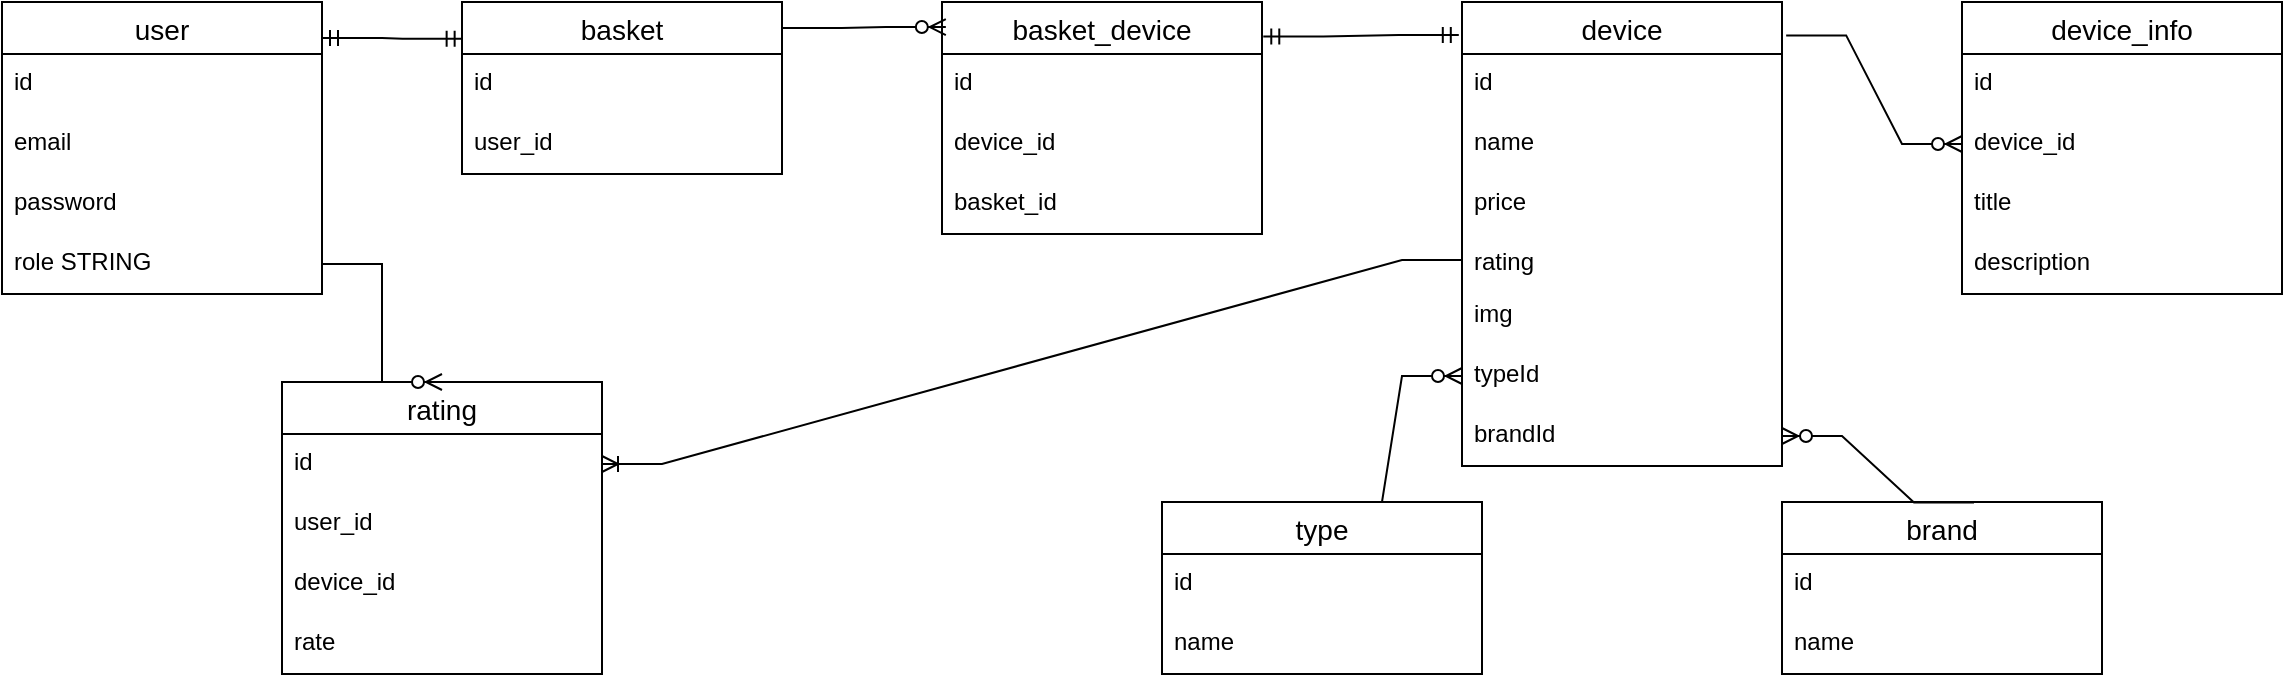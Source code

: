 <mxfile version="20.8.20" type="device"><diagram name="Page-1" id="gWEu8rIekzrBRehGkYMW"><mxGraphModel dx="978" dy="513" grid="1" gridSize="10" guides="1" tooltips="1" connect="1" arrows="1" fold="1" page="1" pageScale="1" pageWidth="850" pageHeight="1100" math="0" shadow="0"><root><mxCell id="0"/><mxCell id="1" parent="0"/><mxCell id="XuDNZmKSn5sQpsaaPIjv-1" value="user" style="swimlane;fontStyle=0;childLayout=stackLayout;horizontal=1;startSize=26;horizontalStack=0;resizeParent=1;resizeParentMax=0;resizeLast=0;collapsible=1;marginBottom=0;align=center;fontSize=14;" vertex="1" parent="1"><mxGeometry x="20" y="170" width="160" height="146" as="geometry"/></mxCell><mxCell id="XuDNZmKSn5sQpsaaPIjv-2" value="id" style="text;strokeColor=none;fillColor=none;spacingLeft=4;spacingRight=4;overflow=hidden;rotatable=0;points=[[0,0.5],[1,0.5]];portConstraint=eastwest;fontSize=12;" vertex="1" parent="XuDNZmKSn5sQpsaaPIjv-1"><mxGeometry y="26" width="160" height="30" as="geometry"/></mxCell><mxCell id="XuDNZmKSn5sQpsaaPIjv-3" value="email" style="text;strokeColor=none;fillColor=none;spacingLeft=4;spacingRight=4;overflow=hidden;rotatable=0;points=[[0,0.5],[1,0.5]];portConstraint=eastwest;fontSize=12;" vertex="1" parent="XuDNZmKSn5sQpsaaPIjv-1"><mxGeometry y="56" width="160" height="30" as="geometry"/></mxCell><mxCell id="XuDNZmKSn5sQpsaaPIjv-4" value="password" style="text;strokeColor=none;fillColor=none;spacingLeft=4;spacingRight=4;overflow=hidden;rotatable=0;points=[[0,0.5],[1,0.5]];portConstraint=eastwest;fontSize=12;" vertex="1" parent="XuDNZmKSn5sQpsaaPIjv-1"><mxGeometry y="86" width="160" height="30" as="geometry"/></mxCell><mxCell id="XuDNZmKSn5sQpsaaPIjv-5" value="role STRING" style="text;strokeColor=none;fillColor=none;spacingLeft=4;spacingRight=4;overflow=hidden;rotatable=0;points=[[0,0.5],[1,0.5]];portConstraint=eastwest;fontSize=12;" vertex="1" parent="XuDNZmKSn5sQpsaaPIjv-1"><mxGeometry y="116" width="160" height="30" as="geometry"/></mxCell><mxCell id="XuDNZmKSn5sQpsaaPIjv-6" value="basket" style="swimlane;fontStyle=0;childLayout=stackLayout;horizontal=1;startSize=26;horizontalStack=0;resizeParent=1;resizeParentMax=0;resizeLast=0;collapsible=1;marginBottom=0;align=center;fontSize=14;" vertex="1" parent="1"><mxGeometry x="250" y="170" width="160" height="86" as="geometry"/></mxCell><mxCell id="XuDNZmKSn5sQpsaaPIjv-7" value="id" style="text;strokeColor=none;fillColor=none;spacingLeft=4;spacingRight=4;overflow=hidden;rotatable=0;points=[[0,0.5],[1,0.5]];portConstraint=eastwest;fontSize=12;" vertex="1" parent="XuDNZmKSn5sQpsaaPIjv-6"><mxGeometry y="26" width="160" height="30" as="geometry"/></mxCell><mxCell id="XuDNZmKSn5sQpsaaPIjv-8" value="user_id" style="text;strokeColor=none;fillColor=none;spacingLeft=4;spacingRight=4;overflow=hidden;rotatable=0;points=[[0,0.5],[1,0.5]];portConstraint=eastwest;fontSize=12;" vertex="1" parent="XuDNZmKSn5sQpsaaPIjv-6"><mxGeometry y="56" width="160" height="30" as="geometry"/></mxCell><mxCell id="XuDNZmKSn5sQpsaaPIjv-11" value="" style="edgeStyle=entityRelationEdgeStyle;fontSize=12;html=1;endArrow=ERmandOne;startArrow=ERmandOne;rounded=0;exitX=1;exitY=0.123;exitDx=0;exitDy=0;exitPerimeter=0;entryX=0.002;entryY=0.213;entryDx=0;entryDy=0;entryPerimeter=0;" edge="1" parent="1" source="XuDNZmKSn5sQpsaaPIjv-1" target="XuDNZmKSn5sQpsaaPIjv-6"><mxGeometry width="100" height="100" relative="1" as="geometry"><mxPoint x="470" y="313" as="sourcePoint"/><mxPoint x="260" y="190" as="targetPoint"/></mxGeometry></mxCell><mxCell id="XuDNZmKSn5sQpsaaPIjv-12" value="device" style="swimlane;fontStyle=0;childLayout=stackLayout;horizontal=1;startSize=26;horizontalStack=0;resizeParent=1;resizeParentMax=0;resizeLast=0;collapsible=1;marginBottom=0;align=center;fontSize=14;" vertex="1" parent="1"><mxGeometry x="750" y="170" width="160" height="232" as="geometry"/></mxCell><mxCell id="XuDNZmKSn5sQpsaaPIjv-13" value="id" style="text;strokeColor=none;fillColor=none;spacingLeft=4;spacingRight=4;overflow=hidden;rotatable=0;points=[[0,0.5],[1,0.5]];portConstraint=eastwest;fontSize=12;" vertex="1" parent="XuDNZmKSn5sQpsaaPIjv-12"><mxGeometry y="26" width="160" height="30" as="geometry"/></mxCell><mxCell id="XuDNZmKSn5sQpsaaPIjv-14" value="name" style="text;strokeColor=none;fillColor=none;spacingLeft=4;spacingRight=4;overflow=hidden;rotatable=0;points=[[0,0.5],[1,0.5]];portConstraint=eastwest;fontSize=12;" vertex="1" parent="XuDNZmKSn5sQpsaaPIjv-12"><mxGeometry y="56" width="160" height="30" as="geometry"/></mxCell><mxCell id="XuDNZmKSn5sQpsaaPIjv-15" value="price" style="text;strokeColor=none;fillColor=none;spacingLeft=4;spacingRight=4;overflow=hidden;rotatable=0;points=[[0,0.5],[1,0.5]];portConstraint=eastwest;fontSize=12;" vertex="1" parent="XuDNZmKSn5sQpsaaPIjv-12"><mxGeometry y="86" width="160" height="30" as="geometry"/></mxCell><mxCell id="XuDNZmKSn5sQpsaaPIjv-16" value="rating" style="text;strokeColor=none;fillColor=none;spacingLeft=4;spacingRight=4;overflow=hidden;rotatable=0;points=[[0,0.5],[1,0.5]];portConstraint=eastwest;fontSize=12;" vertex="1" parent="XuDNZmKSn5sQpsaaPIjv-12"><mxGeometry y="116" width="160" height="26" as="geometry"/></mxCell><mxCell id="XuDNZmKSn5sQpsaaPIjv-23" value="img" style="text;strokeColor=none;fillColor=none;spacingLeft=4;spacingRight=4;overflow=hidden;rotatable=0;points=[[0,0.5],[1,0.5]];portConstraint=eastwest;fontSize=12;" vertex="1" parent="XuDNZmKSn5sQpsaaPIjv-12"><mxGeometry y="142" width="160" height="30" as="geometry"/></mxCell><mxCell id="XuDNZmKSn5sQpsaaPIjv-24" value="typeId" style="text;strokeColor=none;fillColor=none;spacingLeft=4;spacingRight=4;overflow=hidden;rotatable=0;points=[[0,0.5],[1,0.5]];portConstraint=eastwest;fontSize=12;" vertex="1" parent="XuDNZmKSn5sQpsaaPIjv-12"><mxGeometry y="172" width="160" height="30" as="geometry"/></mxCell><mxCell id="XuDNZmKSn5sQpsaaPIjv-25" value="brandId" style="text;strokeColor=none;fillColor=none;spacingLeft=4;spacingRight=4;overflow=hidden;rotatable=0;points=[[0,0.5],[1,0.5]];portConstraint=eastwest;fontSize=12;" vertex="1" parent="XuDNZmKSn5sQpsaaPIjv-12"><mxGeometry y="202" width="160" height="30" as="geometry"/></mxCell><mxCell id="XuDNZmKSn5sQpsaaPIjv-26" value="type" style="swimlane;fontStyle=0;childLayout=stackLayout;horizontal=1;startSize=26;horizontalStack=0;resizeParent=1;resizeParentMax=0;resizeLast=0;collapsible=1;marginBottom=0;align=center;fontSize=14;" vertex="1" parent="1"><mxGeometry x="600" y="420" width="160" height="86" as="geometry"/></mxCell><mxCell id="XuDNZmKSn5sQpsaaPIjv-27" value="id" style="text;strokeColor=none;fillColor=none;spacingLeft=4;spacingRight=4;overflow=hidden;rotatable=0;points=[[0,0.5],[1,0.5]];portConstraint=eastwest;fontSize=12;" vertex="1" parent="XuDNZmKSn5sQpsaaPIjv-26"><mxGeometry y="26" width="160" height="30" as="geometry"/></mxCell><mxCell id="XuDNZmKSn5sQpsaaPIjv-28" value="name" style="text;strokeColor=none;fillColor=none;spacingLeft=4;spacingRight=4;overflow=hidden;rotatable=0;points=[[0,0.5],[1,0.5]];portConstraint=eastwest;fontSize=12;" vertex="1" parent="XuDNZmKSn5sQpsaaPIjv-26"><mxGeometry y="56" width="160" height="30" as="geometry"/></mxCell><mxCell id="XuDNZmKSn5sQpsaaPIjv-30" value="brand" style="swimlane;fontStyle=0;childLayout=stackLayout;horizontal=1;startSize=26;horizontalStack=0;resizeParent=1;resizeParentMax=0;resizeLast=0;collapsible=1;marginBottom=0;align=center;fontSize=14;" vertex="1" parent="1"><mxGeometry x="910" y="420" width="160" height="86" as="geometry"/></mxCell><mxCell id="XuDNZmKSn5sQpsaaPIjv-31" value="id" style="text;strokeColor=none;fillColor=none;spacingLeft=4;spacingRight=4;overflow=hidden;rotatable=0;points=[[0,0.5],[1,0.5]];portConstraint=eastwest;fontSize=12;" vertex="1" parent="XuDNZmKSn5sQpsaaPIjv-30"><mxGeometry y="26" width="160" height="30" as="geometry"/></mxCell><mxCell id="XuDNZmKSn5sQpsaaPIjv-32" value="name" style="text;strokeColor=none;fillColor=none;spacingLeft=4;spacingRight=4;overflow=hidden;rotatable=0;points=[[0,0.5],[1,0.5]];portConstraint=eastwest;fontSize=12;" vertex="1" parent="XuDNZmKSn5sQpsaaPIjv-30"><mxGeometry y="56" width="160" height="30" as="geometry"/></mxCell><mxCell id="XuDNZmKSn5sQpsaaPIjv-34" value="" style="edgeStyle=entityRelationEdgeStyle;fontSize=12;html=1;endArrow=ERzeroToMany;endFill=1;rounded=0;exitX=0.5;exitY=0;exitDx=0;exitDy=0;entryX=0;entryY=0.5;entryDx=0;entryDy=0;" edge="1" parent="1" source="XuDNZmKSn5sQpsaaPIjv-26" target="XuDNZmKSn5sQpsaaPIjv-24"><mxGeometry width="100" height="100" relative="1" as="geometry"><mxPoint x="670" y="380" as="sourcePoint"/><mxPoint x="750" y="320" as="targetPoint"/></mxGeometry></mxCell><mxCell id="XuDNZmKSn5sQpsaaPIjv-35" value="" style="edgeStyle=entityRelationEdgeStyle;fontSize=12;html=1;endArrow=ERzeroToMany;endFill=1;rounded=0;entryX=1;entryY=0.5;entryDx=0;entryDy=0;exitX=0.6;exitY=0.003;exitDx=0;exitDy=0;exitPerimeter=0;" edge="1" parent="1" source="XuDNZmKSn5sQpsaaPIjv-30" target="XuDNZmKSn5sQpsaaPIjv-25"><mxGeometry width="100" height="100" relative="1" as="geometry"><mxPoint x="790" y="380" as="sourcePoint"/><mxPoint x="810" y="380" as="targetPoint"/></mxGeometry></mxCell><mxCell id="XuDNZmKSn5sQpsaaPIjv-38" value="device_info" style="swimlane;fontStyle=0;childLayout=stackLayout;horizontal=1;startSize=26;horizontalStack=0;resizeParent=1;resizeParentMax=0;resizeLast=0;collapsible=1;marginBottom=0;align=center;fontSize=14;" vertex="1" parent="1"><mxGeometry x="1000" y="170" width="160" height="146" as="geometry"/></mxCell><mxCell id="XuDNZmKSn5sQpsaaPIjv-39" value="id" style="text;strokeColor=none;fillColor=none;spacingLeft=4;spacingRight=4;overflow=hidden;rotatable=0;points=[[0,0.5],[1,0.5]];portConstraint=eastwest;fontSize=12;" vertex="1" parent="XuDNZmKSn5sQpsaaPIjv-38"><mxGeometry y="26" width="160" height="30" as="geometry"/></mxCell><mxCell id="XuDNZmKSn5sQpsaaPIjv-40" value="device_id" style="text;strokeColor=none;fillColor=none;spacingLeft=4;spacingRight=4;overflow=hidden;rotatable=0;points=[[0,0.5],[1,0.5]];portConstraint=eastwest;fontSize=12;" vertex="1" parent="XuDNZmKSn5sQpsaaPIjv-38"><mxGeometry y="56" width="160" height="30" as="geometry"/></mxCell><mxCell id="XuDNZmKSn5sQpsaaPIjv-41" value="title" style="text;strokeColor=none;fillColor=none;spacingLeft=4;spacingRight=4;overflow=hidden;rotatable=0;points=[[0,0.5],[1,0.5]];portConstraint=eastwest;fontSize=12;" vertex="1" parent="XuDNZmKSn5sQpsaaPIjv-38"><mxGeometry y="86" width="160" height="30" as="geometry"/></mxCell><mxCell id="XuDNZmKSn5sQpsaaPIjv-43" value="description" style="text;strokeColor=none;fillColor=none;spacingLeft=4;spacingRight=4;overflow=hidden;rotatable=0;points=[[0,0.5],[1,0.5]];portConstraint=eastwest;fontSize=12;" vertex="1" parent="XuDNZmKSn5sQpsaaPIjv-38"><mxGeometry y="116" width="160" height="30" as="geometry"/></mxCell><mxCell id="XuDNZmKSn5sQpsaaPIjv-42" value="" style="edgeStyle=entityRelationEdgeStyle;fontSize=12;html=1;endArrow=ERzeroToMany;endFill=1;rounded=0;exitX=1.013;exitY=0.072;exitDx=0;exitDy=0;exitPerimeter=0;entryX=0;entryY=0.5;entryDx=0;entryDy=0;" edge="1" parent="1" source="XuDNZmKSn5sQpsaaPIjv-12" target="XuDNZmKSn5sQpsaaPIjv-40"><mxGeometry width="100" height="100" relative="1" as="geometry"><mxPoint x="640" y="240" as="sourcePoint"/><mxPoint x="998" y="190" as="targetPoint"/></mxGeometry></mxCell><mxCell id="XuDNZmKSn5sQpsaaPIjv-44" value="basket_device" style="swimlane;fontStyle=0;childLayout=stackLayout;horizontal=1;startSize=26;horizontalStack=0;resizeParent=1;resizeParentMax=0;resizeLast=0;collapsible=1;marginBottom=0;align=center;fontSize=14;" vertex="1" parent="1"><mxGeometry x="490" y="170" width="160" height="116" as="geometry"/></mxCell><mxCell id="XuDNZmKSn5sQpsaaPIjv-45" value="id" style="text;strokeColor=none;fillColor=none;spacingLeft=4;spacingRight=4;overflow=hidden;rotatable=0;points=[[0,0.5],[1,0.5]];portConstraint=eastwest;fontSize=12;" vertex="1" parent="XuDNZmKSn5sQpsaaPIjv-44"><mxGeometry y="26" width="160" height="30" as="geometry"/></mxCell><mxCell id="XuDNZmKSn5sQpsaaPIjv-46" value="device_id" style="text;strokeColor=none;fillColor=none;spacingLeft=4;spacingRight=4;overflow=hidden;rotatable=0;points=[[0,0.5],[1,0.5]];portConstraint=eastwest;fontSize=12;" vertex="1" parent="XuDNZmKSn5sQpsaaPIjv-44"><mxGeometry y="56" width="160" height="30" as="geometry"/></mxCell><mxCell id="XuDNZmKSn5sQpsaaPIjv-47" value="basket_id" style="text;strokeColor=none;fillColor=none;spacingLeft=4;spacingRight=4;overflow=hidden;rotatable=0;points=[[0,0.5],[1,0.5]];portConstraint=eastwest;fontSize=12;" vertex="1" parent="XuDNZmKSn5sQpsaaPIjv-44"><mxGeometry y="86" width="160" height="30" as="geometry"/></mxCell><mxCell id="XuDNZmKSn5sQpsaaPIjv-48" value="" style="edgeStyle=entityRelationEdgeStyle;fontSize=12;html=1;endArrow=ERzeroToMany;endFill=1;rounded=0;exitX=0.999;exitY=0.151;exitDx=0;exitDy=0;exitPerimeter=0;entryX=0.012;entryY=0.108;entryDx=0;entryDy=0;entryPerimeter=0;" edge="1" parent="1" source="XuDNZmKSn5sQpsaaPIjv-6" target="XuDNZmKSn5sQpsaaPIjv-44"><mxGeometry width="100" height="100" relative="1" as="geometry"><mxPoint x="450" y="370" as="sourcePoint"/><mxPoint x="550" y="270" as="targetPoint"/></mxGeometry></mxCell><mxCell id="XuDNZmKSn5sQpsaaPIjv-49" value="" style="edgeStyle=entityRelationEdgeStyle;fontSize=12;html=1;endArrow=ERmandOne;startArrow=ERmandOne;rounded=0;exitX=1.004;exitY=0.149;exitDx=0;exitDy=0;exitPerimeter=0;entryX=-0.01;entryY=0.071;entryDx=0;entryDy=0;entryPerimeter=0;" edge="1" parent="1" source="XuDNZmKSn5sQpsaaPIjv-44" target="XuDNZmKSn5sQpsaaPIjv-12"><mxGeometry width="100" height="100" relative="1" as="geometry"><mxPoint x="670" y="190" as="sourcePoint"/><mxPoint x="740" y="190" as="targetPoint"/></mxGeometry></mxCell><mxCell id="XuDNZmKSn5sQpsaaPIjv-50" value="rating" style="swimlane;fontStyle=0;childLayout=stackLayout;horizontal=1;startSize=26;horizontalStack=0;resizeParent=1;resizeParentMax=0;resizeLast=0;collapsible=1;marginBottom=0;align=center;fontSize=14;" vertex="1" parent="1"><mxGeometry x="160" y="360" width="160" height="146" as="geometry"/></mxCell><mxCell id="XuDNZmKSn5sQpsaaPIjv-51" value="id" style="text;strokeColor=none;fillColor=none;spacingLeft=4;spacingRight=4;overflow=hidden;rotatable=0;points=[[0,0.5],[1,0.5]];portConstraint=eastwest;fontSize=12;" vertex="1" parent="XuDNZmKSn5sQpsaaPIjv-50"><mxGeometry y="26" width="160" height="30" as="geometry"/></mxCell><mxCell id="XuDNZmKSn5sQpsaaPIjv-52" value="user_id" style="text;strokeColor=none;fillColor=none;spacingLeft=4;spacingRight=4;overflow=hidden;rotatable=0;points=[[0,0.5],[1,0.5]];portConstraint=eastwest;fontSize=12;" vertex="1" parent="XuDNZmKSn5sQpsaaPIjv-50"><mxGeometry y="56" width="160" height="30" as="geometry"/></mxCell><mxCell id="XuDNZmKSn5sQpsaaPIjv-53" value="device_id" style="text;strokeColor=none;fillColor=none;spacingLeft=4;spacingRight=4;overflow=hidden;rotatable=0;points=[[0,0.5],[1,0.5]];portConstraint=eastwest;fontSize=12;" vertex="1" parent="XuDNZmKSn5sQpsaaPIjv-50"><mxGeometry y="86" width="160" height="30" as="geometry"/></mxCell><mxCell id="XuDNZmKSn5sQpsaaPIjv-54" value="rate" style="text;strokeColor=none;fillColor=none;spacingLeft=4;spacingRight=4;overflow=hidden;rotatable=0;points=[[0,0.5],[1,0.5]];portConstraint=eastwest;fontSize=12;" vertex="1" parent="XuDNZmKSn5sQpsaaPIjv-50"><mxGeometry y="116" width="160" height="30" as="geometry"/></mxCell><mxCell id="XuDNZmKSn5sQpsaaPIjv-55" value="" style="edgeStyle=entityRelationEdgeStyle;fontSize=12;html=1;endArrow=ERzeroToMany;endFill=1;rounded=0;entryX=0.5;entryY=0;entryDx=0;entryDy=0;" edge="1" parent="1" source="XuDNZmKSn5sQpsaaPIjv-5" target="XuDNZmKSn5sQpsaaPIjv-50"><mxGeometry width="100" height="100" relative="1" as="geometry"><mxPoint x="190" y="460" as="sourcePoint"/><mxPoint x="280" y="300" as="targetPoint"/></mxGeometry></mxCell><mxCell id="XuDNZmKSn5sQpsaaPIjv-56" value="" style="edgeStyle=entityRelationEdgeStyle;fontSize=12;html=1;endArrow=ERoneToMany;rounded=0;entryX=1;entryY=0.5;entryDx=0;entryDy=0;exitX=0;exitY=0.5;exitDx=0;exitDy=0;" edge="1" parent="1" source="XuDNZmKSn5sQpsaaPIjv-16" target="XuDNZmKSn5sQpsaaPIjv-51"><mxGeometry width="100" height="100" relative="1" as="geometry"><mxPoint x="480" y="440" as="sourcePoint"/><mxPoint x="580" y="340" as="targetPoint"/></mxGeometry></mxCell></root></mxGraphModel></diagram></mxfile>